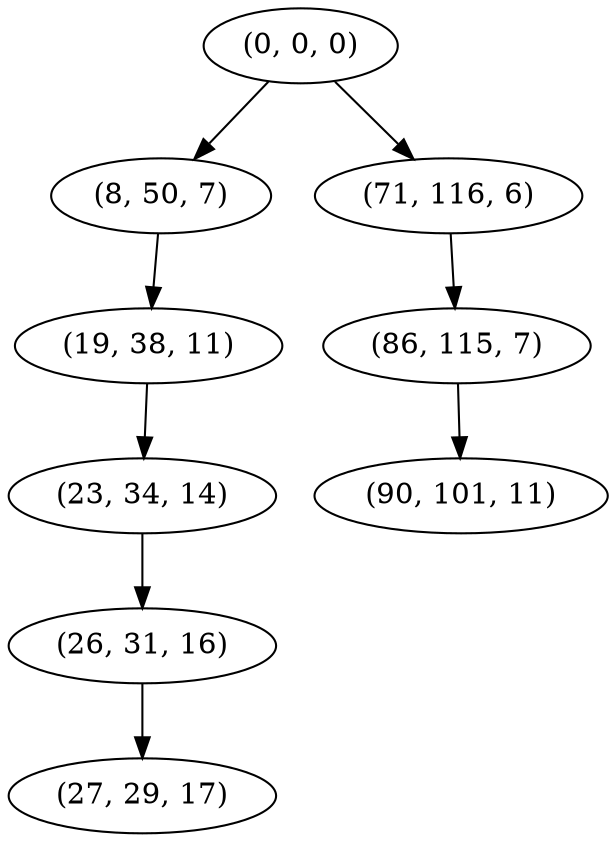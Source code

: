 digraph tree {
    "(0, 0, 0)";
    "(8, 50, 7)";
    "(19, 38, 11)";
    "(23, 34, 14)";
    "(26, 31, 16)";
    "(27, 29, 17)";
    "(71, 116, 6)";
    "(86, 115, 7)";
    "(90, 101, 11)";
    "(0, 0, 0)" -> "(8, 50, 7)";
    "(0, 0, 0)" -> "(71, 116, 6)";
    "(8, 50, 7)" -> "(19, 38, 11)";
    "(19, 38, 11)" -> "(23, 34, 14)";
    "(23, 34, 14)" -> "(26, 31, 16)";
    "(26, 31, 16)" -> "(27, 29, 17)";
    "(71, 116, 6)" -> "(86, 115, 7)";
    "(86, 115, 7)" -> "(90, 101, 11)";
}
